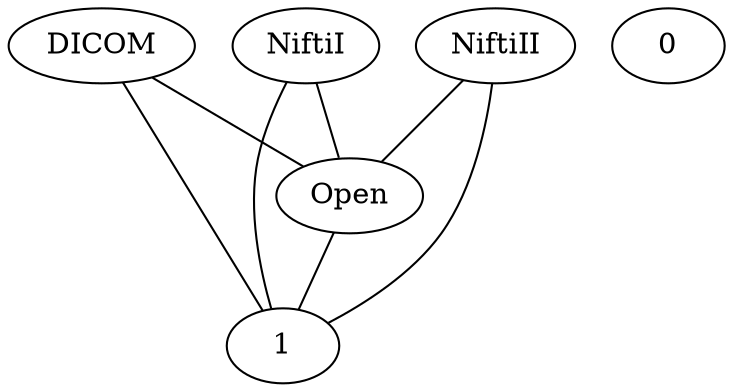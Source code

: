 graph G {
  DICOM;
  NiftiI;
  0;
  Open;
  NiftiII;
  1;
  DICOM -- Open;
  NiftiI -- Open;
  Open -- 1;
  NiftiII -- Open;
  DICOM -- 1;
  NiftiI -- 1;
  NiftiII -- 1;
}
